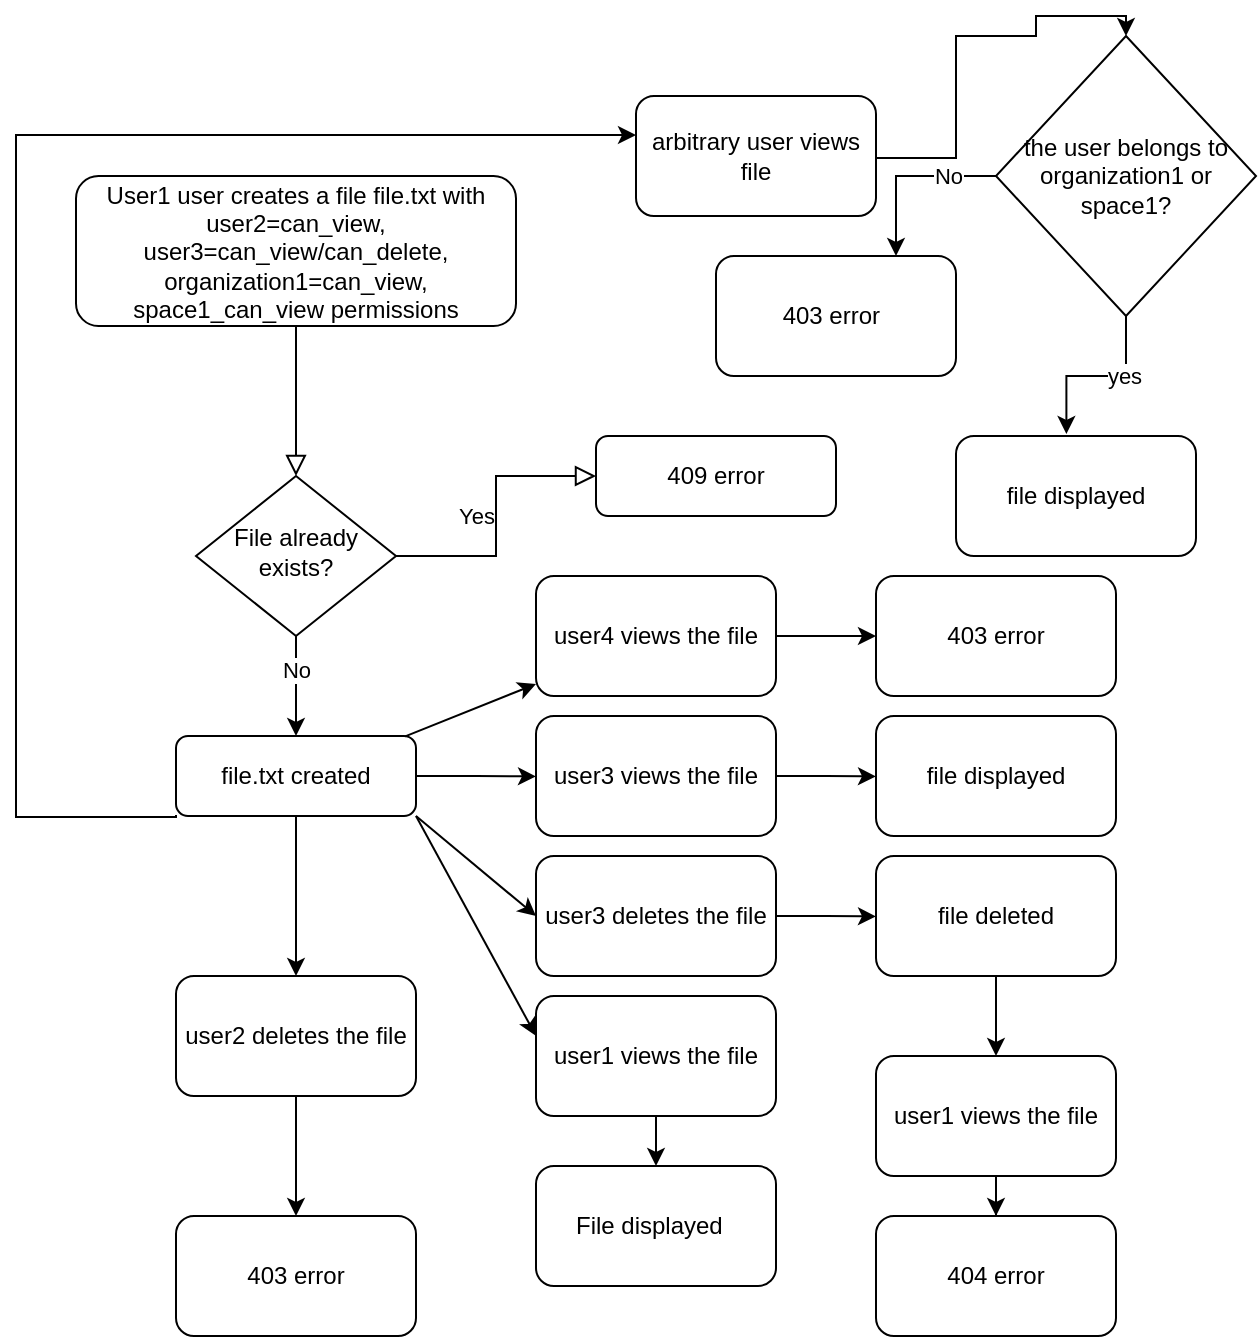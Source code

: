 <mxfile version="22.1.21" type="device">
  <diagram id="C5RBs43oDa-KdzZeNtuy" name="Page-1">
    <mxGraphModel dx="825" dy="1605" grid="1" gridSize="10" guides="1" tooltips="1" connect="1" arrows="1" fold="1" page="1" pageScale="1" pageWidth="827" pageHeight="1169" math="0" shadow="0">
      <root>
        <mxCell id="WIyWlLk6GJQsqaUBKTNV-0" />
        <mxCell id="WIyWlLk6GJQsqaUBKTNV-1" parent="WIyWlLk6GJQsqaUBKTNV-0" />
        <mxCell id="WIyWlLk6GJQsqaUBKTNV-2" value="" style="rounded=0;html=1;jettySize=auto;orthogonalLoop=1;fontSize=11;endArrow=block;endFill=0;endSize=8;strokeWidth=1;shadow=0;labelBackgroundColor=none;edgeStyle=orthogonalEdgeStyle;" parent="WIyWlLk6GJQsqaUBKTNV-1" source="WIyWlLk6GJQsqaUBKTNV-3" target="WIyWlLk6GJQsqaUBKTNV-6" edge="1">
          <mxGeometry relative="1" as="geometry" />
        </mxCell>
        <mxCell id="WIyWlLk6GJQsqaUBKTNV-3" value="User1 user creates a file file.txt with user2=can_view, user3=can_view/can_delete,&lt;br&gt;organization1=can_view,&lt;br&gt;space1_can_view permissions" style="rounded=1;whiteSpace=wrap;html=1;fontSize=12;glass=0;strokeWidth=1;shadow=0;" parent="WIyWlLk6GJQsqaUBKTNV-1" vertex="1">
          <mxGeometry x="60" y="60" width="220" height="75" as="geometry" />
        </mxCell>
        <mxCell id="WIyWlLk6GJQsqaUBKTNV-5" value="Yes" style="edgeStyle=orthogonalEdgeStyle;rounded=0;html=1;jettySize=auto;orthogonalLoop=1;fontSize=11;endArrow=block;endFill=0;endSize=8;strokeWidth=1;shadow=0;labelBackgroundColor=none;" parent="WIyWlLk6GJQsqaUBKTNV-1" source="WIyWlLk6GJQsqaUBKTNV-6" target="WIyWlLk6GJQsqaUBKTNV-7" edge="1">
          <mxGeometry y="10" relative="1" as="geometry">
            <mxPoint as="offset" />
          </mxGeometry>
        </mxCell>
        <mxCell id="R-CporMqG-9VKzhmSTbk-3" style="edgeStyle=orthogonalEdgeStyle;rounded=0;orthogonalLoop=1;jettySize=auto;html=1;exitX=0.5;exitY=1;exitDx=0;exitDy=0;entryX=0.5;entryY=0;entryDx=0;entryDy=0;" edge="1" parent="WIyWlLk6GJQsqaUBKTNV-1" source="WIyWlLk6GJQsqaUBKTNV-6" target="WIyWlLk6GJQsqaUBKTNV-11">
          <mxGeometry relative="1" as="geometry" />
        </mxCell>
        <mxCell id="R-CporMqG-9VKzhmSTbk-4" value="No" style="edgeLabel;html=1;align=center;verticalAlign=middle;resizable=0;points=[];" vertex="1" connectable="0" parent="R-CporMqG-9VKzhmSTbk-3">
          <mxGeometry x="-0.335" relative="1" as="geometry">
            <mxPoint as="offset" />
          </mxGeometry>
        </mxCell>
        <mxCell id="WIyWlLk6GJQsqaUBKTNV-6" value="File already exists?" style="rhombus;whiteSpace=wrap;html=1;shadow=0;fontFamily=Helvetica;fontSize=12;align=center;strokeWidth=1;spacing=6;spacingTop=-4;" parent="WIyWlLk6GJQsqaUBKTNV-1" vertex="1">
          <mxGeometry x="120" y="210" width="100" height="80" as="geometry" />
        </mxCell>
        <mxCell id="WIyWlLk6GJQsqaUBKTNV-7" value="409 error" style="rounded=1;whiteSpace=wrap;html=1;fontSize=12;glass=0;strokeWidth=1;shadow=0;" parent="WIyWlLk6GJQsqaUBKTNV-1" vertex="1">
          <mxGeometry x="320" y="190" width="120" height="40" as="geometry" />
        </mxCell>
        <mxCell id="R-CporMqG-9VKzhmSTbk-14" style="edgeStyle=orthogonalEdgeStyle;rounded=0;orthogonalLoop=1;jettySize=auto;html=1;exitX=0.5;exitY=1;exitDx=0;exitDy=0;entryX=0.5;entryY=0;entryDx=0;entryDy=0;" edge="1" parent="WIyWlLk6GJQsqaUBKTNV-1" source="WIyWlLk6GJQsqaUBKTNV-11" target="R-CporMqG-9VKzhmSTbk-13">
          <mxGeometry relative="1" as="geometry" />
        </mxCell>
        <mxCell id="R-CporMqG-9VKzhmSTbk-17" style="edgeStyle=orthogonalEdgeStyle;rounded=0;orthogonalLoop=1;jettySize=auto;html=1;exitX=1;exitY=0.5;exitDx=0;exitDy=0;" edge="1" parent="WIyWlLk6GJQsqaUBKTNV-1" source="WIyWlLk6GJQsqaUBKTNV-11">
          <mxGeometry relative="1" as="geometry">
            <mxPoint x="290" y="360.2" as="targetPoint" />
          </mxGeometry>
        </mxCell>
        <mxCell id="R-CporMqG-9VKzhmSTbk-39" style="edgeStyle=orthogonalEdgeStyle;rounded=0;orthogonalLoop=1;jettySize=auto;html=1;" edge="1" parent="WIyWlLk6GJQsqaUBKTNV-1">
          <mxGeometry relative="1" as="geometry">
            <mxPoint x="340" y="39.5" as="targetPoint" />
            <mxPoint x="110" y="379.5" as="sourcePoint" />
            <Array as="points">
              <mxPoint x="110" y="380.5" />
              <mxPoint x="30" y="380.5" />
            </Array>
          </mxGeometry>
        </mxCell>
        <mxCell id="WIyWlLk6GJQsqaUBKTNV-11" value="file.txt created" style="rounded=1;whiteSpace=wrap;html=1;fontSize=12;glass=0;strokeWidth=1;shadow=0;" parent="WIyWlLk6GJQsqaUBKTNV-1" vertex="1">
          <mxGeometry x="110" y="340" width="120" height="40" as="geometry" />
        </mxCell>
        <mxCell id="R-CporMqG-9VKzhmSTbk-15" style="edgeStyle=orthogonalEdgeStyle;rounded=0;orthogonalLoop=1;jettySize=auto;html=1;" edge="1" parent="WIyWlLk6GJQsqaUBKTNV-1" source="R-CporMqG-9VKzhmSTbk-13">
          <mxGeometry relative="1" as="geometry">
            <mxPoint x="170" y="580" as="targetPoint" />
          </mxGeometry>
        </mxCell>
        <mxCell id="R-CporMqG-9VKzhmSTbk-13" value="user2 deletes the file" style="rounded=1;whiteSpace=wrap;html=1;" vertex="1" parent="WIyWlLk6GJQsqaUBKTNV-1">
          <mxGeometry x="110" y="460" width="120" height="60" as="geometry" />
        </mxCell>
        <mxCell id="R-CporMqG-9VKzhmSTbk-16" value="403&amp;nbsp;error" style="rounded=1;whiteSpace=wrap;html=1;" vertex="1" parent="WIyWlLk6GJQsqaUBKTNV-1">
          <mxGeometry x="110" y="580" width="120" height="60" as="geometry" />
        </mxCell>
        <mxCell id="R-CporMqG-9VKzhmSTbk-19" style="edgeStyle=orthogonalEdgeStyle;rounded=0;orthogonalLoop=1;jettySize=auto;html=1;exitX=1;exitY=0.5;exitDx=0;exitDy=0;" edge="1" parent="WIyWlLk6GJQsqaUBKTNV-1" source="R-CporMqG-9VKzhmSTbk-18">
          <mxGeometry relative="1" as="geometry">
            <mxPoint x="460" y="360.2" as="targetPoint" />
          </mxGeometry>
        </mxCell>
        <mxCell id="R-CporMqG-9VKzhmSTbk-18" value="user3 views the file" style="rounded=1;whiteSpace=wrap;html=1;" vertex="1" parent="WIyWlLk6GJQsqaUBKTNV-1">
          <mxGeometry x="290" y="330" width="120" height="60" as="geometry" />
        </mxCell>
        <mxCell id="R-CporMqG-9VKzhmSTbk-20" value="file displayed" style="rounded=1;whiteSpace=wrap;html=1;" vertex="1" parent="WIyWlLk6GJQsqaUBKTNV-1">
          <mxGeometry x="460" y="330" width="120" height="60" as="geometry" />
        </mxCell>
        <mxCell id="R-CporMqG-9VKzhmSTbk-21" value="" style="endArrow=classic;html=1;rounded=0;exitX=1;exitY=1;exitDx=0;exitDy=0;" edge="1" parent="WIyWlLk6GJQsqaUBKTNV-1" source="WIyWlLk6GJQsqaUBKTNV-11">
          <mxGeometry width="50" height="50" relative="1" as="geometry">
            <mxPoint x="410" y="380" as="sourcePoint" />
            <mxPoint x="290" y="430" as="targetPoint" />
          </mxGeometry>
        </mxCell>
        <mxCell id="R-CporMqG-9VKzhmSTbk-23" style="edgeStyle=orthogonalEdgeStyle;rounded=0;orthogonalLoop=1;jettySize=auto;html=1;exitX=1;exitY=0.5;exitDx=0;exitDy=0;" edge="1" parent="WIyWlLk6GJQsqaUBKTNV-1" source="R-CporMqG-9VKzhmSTbk-22">
          <mxGeometry relative="1" as="geometry">
            <mxPoint x="460" y="430.2" as="targetPoint" />
          </mxGeometry>
        </mxCell>
        <mxCell id="R-CporMqG-9VKzhmSTbk-22" value="user3 deletes the file" style="rounded=1;whiteSpace=wrap;html=1;" vertex="1" parent="WIyWlLk6GJQsqaUBKTNV-1">
          <mxGeometry x="290" y="400" width="120" height="60" as="geometry" />
        </mxCell>
        <mxCell id="R-CporMqG-9VKzhmSTbk-25" style="edgeStyle=orthogonalEdgeStyle;rounded=0;orthogonalLoop=1;jettySize=auto;html=1;exitX=0.5;exitY=1;exitDx=0;exitDy=0;" edge="1" parent="WIyWlLk6GJQsqaUBKTNV-1" source="R-CporMqG-9VKzhmSTbk-24">
          <mxGeometry relative="1" as="geometry">
            <mxPoint x="520" y="500" as="targetPoint" />
          </mxGeometry>
        </mxCell>
        <mxCell id="R-CporMqG-9VKzhmSTbk-24" value="file deleted" style="rounded=1;whiteSpace=wrap;html=1;" vertex="1" parent="WIyWlLk6GJQsqaUBKTNV-1">
          <mxGeometry x="460" y="400" width="120" height="60" as="geometry" />
        </mxCell>
        <mxCell id="R-CporMqG-9VKzhmSTbk-28" style="edgeStyle=orthogonalEdgeStyle;rounded=0;orthogonalLoop=1;jettySize=auto;html=1;" edge="1" parent="WIyWlLk6GJQsqaUBKTNV-1" source="R-CporMqG-9VKzhmSTbk-26" target="R-CporMqG-9VKzhmSTbk-29">
          <mxGeometry relative="1" as="geometry">
            <mxPoint x="520" y="600" as="targetPoint" />
          </mxGeometry>
        </mxCell>
        <mxCell id="R-CporMqG-9VKzhmSTbk-26" value="user1 views the file" style="rounded=1;whiteSpace=wrap;html=1;" vertex="1" parent="WIyWlLk6GJQsqaUBKTNV-1">
          <mxGeometry x="460" y="500" width="120" height="60" as="geometry" />
        </mxCell>
        <mxCell id="R-CporMqG-9VKzhmSTbk-29" value="404 error" style="rounded=1;whiteSpace=wrap;html=1;" vertex="1" parent="WIyWlLk6GJQsqaUBKTNV-1">
          <mxGeometry x="460" y="580" width="120" height="60" as="geometry" />
        </mxCell>
        <mxCell id="R-CporMqG-9VKzhmSTbk-30" value="" style="endArrow=classic;html=1;rounded=0;exitX=0.955;exitY=0.004;exitDx=0;exitDy=0;exitPerimeter=0;" edge="1" parent="WIyWlLk6GJQsqaUBKTNV-1" source="WIyWlLk6GJQsqaUBKTNV-11" target="R-CporMqG-9VKzhmSTbk-31">
          <mxGeometry width="50" height="50" relative="1" as="geometry">
            <mxPoint x="240" y="340" as="sourcePoint" />
            <mxPoint x="290" y="290" as="targetPoint" />
          </mxGeometry>
        </mxCell>
        <mxCell id="R-CporMqG-9VKzhmSTbk-32" style="edgeStyle=orthogonalEdgeStyle;rounded=0;orthogonalLoop=1;jettySize=auto;html=1;exitX=1;exitY=0.5;exitDx=0;exitDy=0;" edge="1" parent="WIyWlLk6GJQsqaUBKTNV-1" source="R-CporMqG-9VKzhmSTbk-31" target="R-CporMqG-9VKzhmSTbk-33">
          <mxGeometry relative="1" as="geometry">
            <mxPoint x="460" y="290.2" as="targetPoint" />
          </mxGeometry>
        </mxCell>
        <mxCell id="R-CporMqG-9VKzhmSTbk-31" value="user4 views the file" style="rounded=1;whiteSpace=wrap;html=1;" vertex="1" parent="WIyWlLk6GJQsqaUBKTNV-1">
          <mxGeometry x="290" y="260" width="120" height="60" as="geometry" />
        </mxCell>
        <mxCell id="R-CporMqG-9VKzhmSTbk-33" value="403 error" style="rounded=1;whiteSpace=wrap;html=1;" vertex="1" parent="WIyWlLk6GJQsqaUBKTNV-1">
          <mxGeometry x="460" y="260.0" width="120" height="60" as="geometry" />
        </mxCell>
        <mxCell id="R-CporMqG-9VKzhmSTbk-34" value="" style="endArrow=classic;html=1;rounded=0;exitX=1;exitY=1;exitDx=0;exitDy=0;" edge="1" parent="WIyWlLk6GJQsqaUBKTNV-1" source="WIyWlLk6GJQsqaUBKTNV-11">
          <mxGeometry width="50" height="50" relative="1" as="geometry">
            <mxPoint x="320" y="350" as="sourcePoint" />
            <mxPoint x="290" y="490" as="targetPoint" />
          </mxGeometry>
        </mxCell>
        <mxCell id="R-CporMqG-9VKzhmSTbk-36" style="edgeStyle=orthogonalEdgeStyle;rounded=0;orthogonalLoop=1;jettySize=auto;html=1;exitX=0.5;exitY=1;exitDx=0;exitDy=0;entryX=0.5;entryY=0;entryDx=0;entryDy=0;" edge="1" parent="WIyWlLk6GJQsqaUBKTNV-1" source="R-CporMqG-9VKzhmSTbk-35" target="R-CporMqG-9VKzhmSTbk-37">
          <mxGeometry relative="1" as="geometry">
            <mxPoint x="350.143" y="550" as="targetPoint" />
            <Array as="points" />
          </mxGeometry>
        </mxCell>
        <mxCell id="R-CporMqG-9VKzhmSTbk-35" value="user1 views the file" style="rounded=1;whiteSpace=wrap;html=1;" vertex="1" parent="WIyWlLk6GJQsqaUBKTNV-1">
          <mxGeometry x="290" y="470" width="120" height="60" as="geometry" />
        </mxCell>
        <mxCell id="R-CporMqG-9VKzhmSTbk-37" value="File displayed&lt;span style=&quot;white-space: pre;&quot;&gt;&#x9;&lt;/span&gt;" style="rounded=1;whiteSpace=wrap;html=1;" vertex="1" parent="WIyWlLk6GJQsqaUBKTNV-1">
          <mxGeometry x="290" y="555" width="120" height="60" as="geometry" />
        </mxCell>
        <mxCell id="R-CporMqG-9VKzhmSTbk-48" style="edgeStyle=orthogonalEdgeStyle;rounded=0;orthogonalLoop=1;jettySize=auto;html=1;exitX=1;exitY=0.5;exitDx=0;exitDy=0;entryX=0.5;entryY=0;entryDx=0;entryDy=0;" edge="1" parent="WIyWlLk6GJQsqaUBKTNV-1" target="R-CporMqG-9VKzhmSTbk-43">
          <mxGeometry relative="1" as="geometry">
            <mxPoint x="510" y="-20" as="targetPoint" />
            <mxPoint x="458.5" y="50" as="sourcePoint" />
            <Array as="points">
              <mxPoint x="459" y="51" />
              <mxPoint x="500" y="51" />
              <mxPoint x="500" y="-10" />
              <mxPoint x="540" y="-10" />
              <mxPoint x="540" y="-20" />
              <mxPoint x="585" y="-20" />
            </Array>
          </mxGeometry>
        </mxCell>
        <mxCell id="R-CporMqG-9VKzhmSTbk-40" value="arbitrary user views file" style="rounded=1;whiteSpace=wrap;html=1;" vertex="1" parent="WIyWlLk6GJQsqaUBKTNV-1">
          <mxGeometry x="340" y="20" width="120" height="60" as="geometry" />
        </mxCell>
        <mxCell id="R-CporMqG-9VKzhmSTbk-44" style="edgeStyle=orthogonalEdgeStyle;rounded=0;orthogonalLoop=1;jettySize=auto;html=1;entryX=0.46;entryY=-0.017;entryDx=0;entryDy=0;entryPerimeter=0;" edge="1" parent="WIyWlLk6GJQsqaUBKTNV-1" source="R-CporMqG-9VKzhmSTbk-43" target="R-CporMqG-9VKzhmSTbk-46">
          <mxGeometry relative="1" as="geometry">
            <mxPoint x="580" y="170" as="targetPoint" />
          </mxGeometry>
        </mxCell>
        <mxCell id="R-CporMqG-9VKzhmSTbk-45" value="yes" style="edgeLabel;html=1;align=center;verticalAlign=middle;resizable=0;points=[];" vertex="1" connectable="0" parent="R-CporMqG-9VKzhmSTbk-44">
          <mxGeometry x="-0.299" relative="1" as="geometry">
            <mxPoint as="offset" />
          </mxGeometry>
        </mxCell>
        <mxCell id="R-CporMqG-9VKzhmSTbk-54" style="edgeStyle=orthogonalEdgeStyle;rounded=0;orthogonalLoop=1;jettySize=auto;html=1;entryX=0.75;entryY=0;entryDx=0;entryDy=0;" edge="1" parent="WIyWlLk6GJQsqaUBKTNV-1" source="R-CporMqG-9VKzhmSTbk-43" target="R-CporMqG-9VKzhmSTbk-47">
          <mxGeometry relative="1" as="geometry" />
        </mxCell>
        <mxCell id="R-CporMqG-9VKzhmSTbk-55" value="No" style="edgeLabel;html=1;align=center;verticalAlign=middle;resizable=0;points=[];" vertex="1" connectable="0" parent="R-CporMqG-9VKzhmSTbk-54">
          <mxGeometry x="-0.459" relative="1" as="geometry">
            <mxPoint as="offset" />
          </mxGeometry>
        </mxCell>
        <mxCell id="R-CporMqG-9VKzhmSTbk-43" value="the user belongs to organization1 or space1?" style="rhombus;whiteSpace=wrap;html=1;" vertex="1" parent="WIyWlLk6GJQsqaUBKTNV-1">
          <mxGeometry x="520" y="-10" width="130" height="140" as="geometry" />
        </mxCell>
        <mxCell id="R-CporMqG-9VKzhmSTbk-46" value="file displayed" style="rounded=1;whiteSpace=wrap;html=1;" vertex="1" parent="WIyWlLk6GJQsqaUBKTNV-1">
          <mxGeometry x="500" y="190" width="120" height="60" as="geometry" />
        </mxCell>
        <mxCell id="R-CporMqG-9VKzhmSTbk-47" value="403 error&lt;span style=&quot;white-space: pre;&quot;&gt;&#x9;&lt;/span&gt;&lt;br&gt;" style="rounded=1;whiteSpace=wrap;html=1;" vertex="1" parent="WIyWlLk6GJQsqaUBKTNV-1">
          <mxGeometry x="380" y="100" width="120" height="60" as="geometry" />
        </mxCell>
      </root>
    </mxGraphModel>
  </diagram>
</mxfile>
